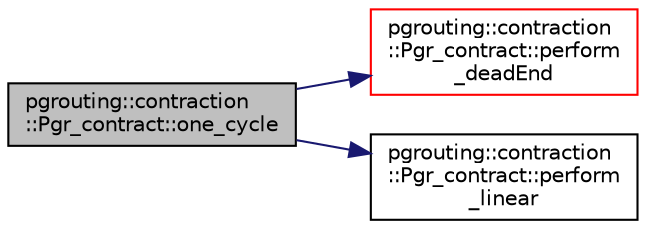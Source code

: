 digraph "pgrouting::contraction::Pgr_contract::one_cycle"
{
  edge [fontname="Helvetica",fontsize="10",labelfontname="Helvetica",labelfontsize="10"];
  node [fontname="Helvetica",fontsize="10",shape=record];
  rankdir="LR";
  Node13 [label="pgrouting::contraction\l::Pgr_contract::one_cycle",height=0.2,width=0.4,color="black", fillcolor="grey75", style="filled", fontcolor="black"];
  Node13 -> Node14 [color="midnightblue",fontsize="10",style="solid",fontname="Helvetica"];
  Node14 [label="pgrouting::contraction\l::Pgr_contract::perform\l_deadEnd",height=0.2,width=0.4,color="red", fillcolor="white", style="filled",URL="$classpgrouting_1_1contraction_1_1Pgr__contract.html#a30b97482fb16a30a9d8b631e91c10488"];
  Node13 -> Node23 [color="midnightblue",fontsize="10",style="solid",fontname="Helvetica"];
  Node23 [label="pgrouting::contraction\l::Pgr_contract::perform\l_linear",height=0.2,width=0.4,color="black", fillcolor="white", style="filled",URL="$classpgrouting_1_1contraction_1_1Pgr__contract.html#af4d2adde800700bbc4fd64f39a10d22d"];
}
